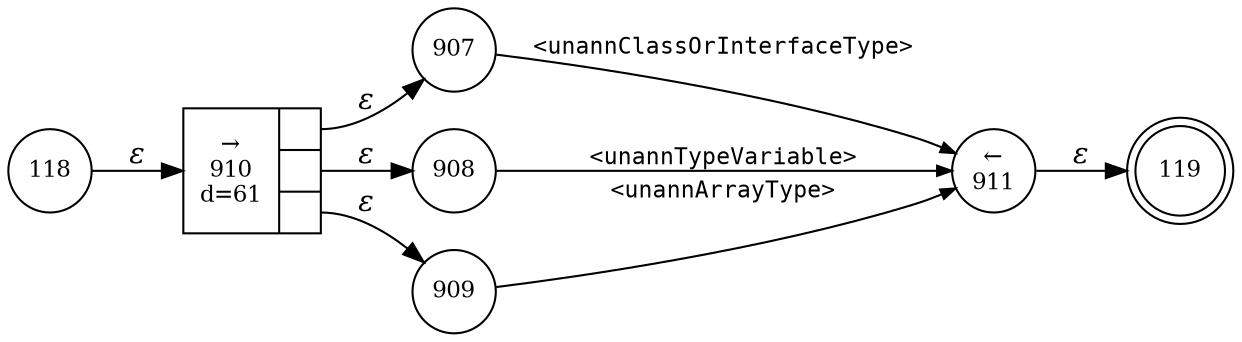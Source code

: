 digraph ATN {
rankdir=LR;
s119[fontsize=11, label="119", shape=doublecircle, fixedsize=true, width=.6];
s118[fontsize=11,label="118", shape=circle, fixedsize=true, width=.55, peripheries=1];
s907[fontsize=11,label="907", shape=circle, fixedsize=true, width=.55, peripheries=1];
s908[fontsize=11,label="908", shape=circle, fixedsize=true, width=.55, peripheries=1];
s909[fontsize=11,label="909", shape=circle, fixedsize=true, width=.55, peripheries=1];
s910[fontsize=11,label="{&rarr;\n910\nd=61|{<p0>|<p1>|<p2>}}", shape=record, fixedsize=false, peripheries=1];
s911[fontsize=11,label="&larr;\n911", shape=circle, fixedsize=true, width=.55, peripheries=1];
s118 -> s910 [fontname="Times-Italic", label="&epsilon;"];
s910:p0 -> s907 [fontname="Times-Italic", label="&epsilon;"];
s910:p1 -> s908 [fontname="Times-Italic", label="&epsilon;"];
s910:p2 -> s909 [fontname="Times-Italic", label="&epsilon;"];
s907 -> s911 [fontsize=11, fontname="Courier", arrowsize=.7, label = "<unannClassOrInterfaceType>", arrowhead = normal];
s908 -> s911 [fontsize=11, fontname="Courier", arrowsize=.7, label = "<unannTypeVariable>", arrowhead = normal];
s909 -> s911 [fontsize=11, fontname="Courier", arrowsize=.7, label = "<unannArrayType>", arrowhead = normal];
s911 -> s119 [fontname="Times-Italic", label="&epsilon;"];
}